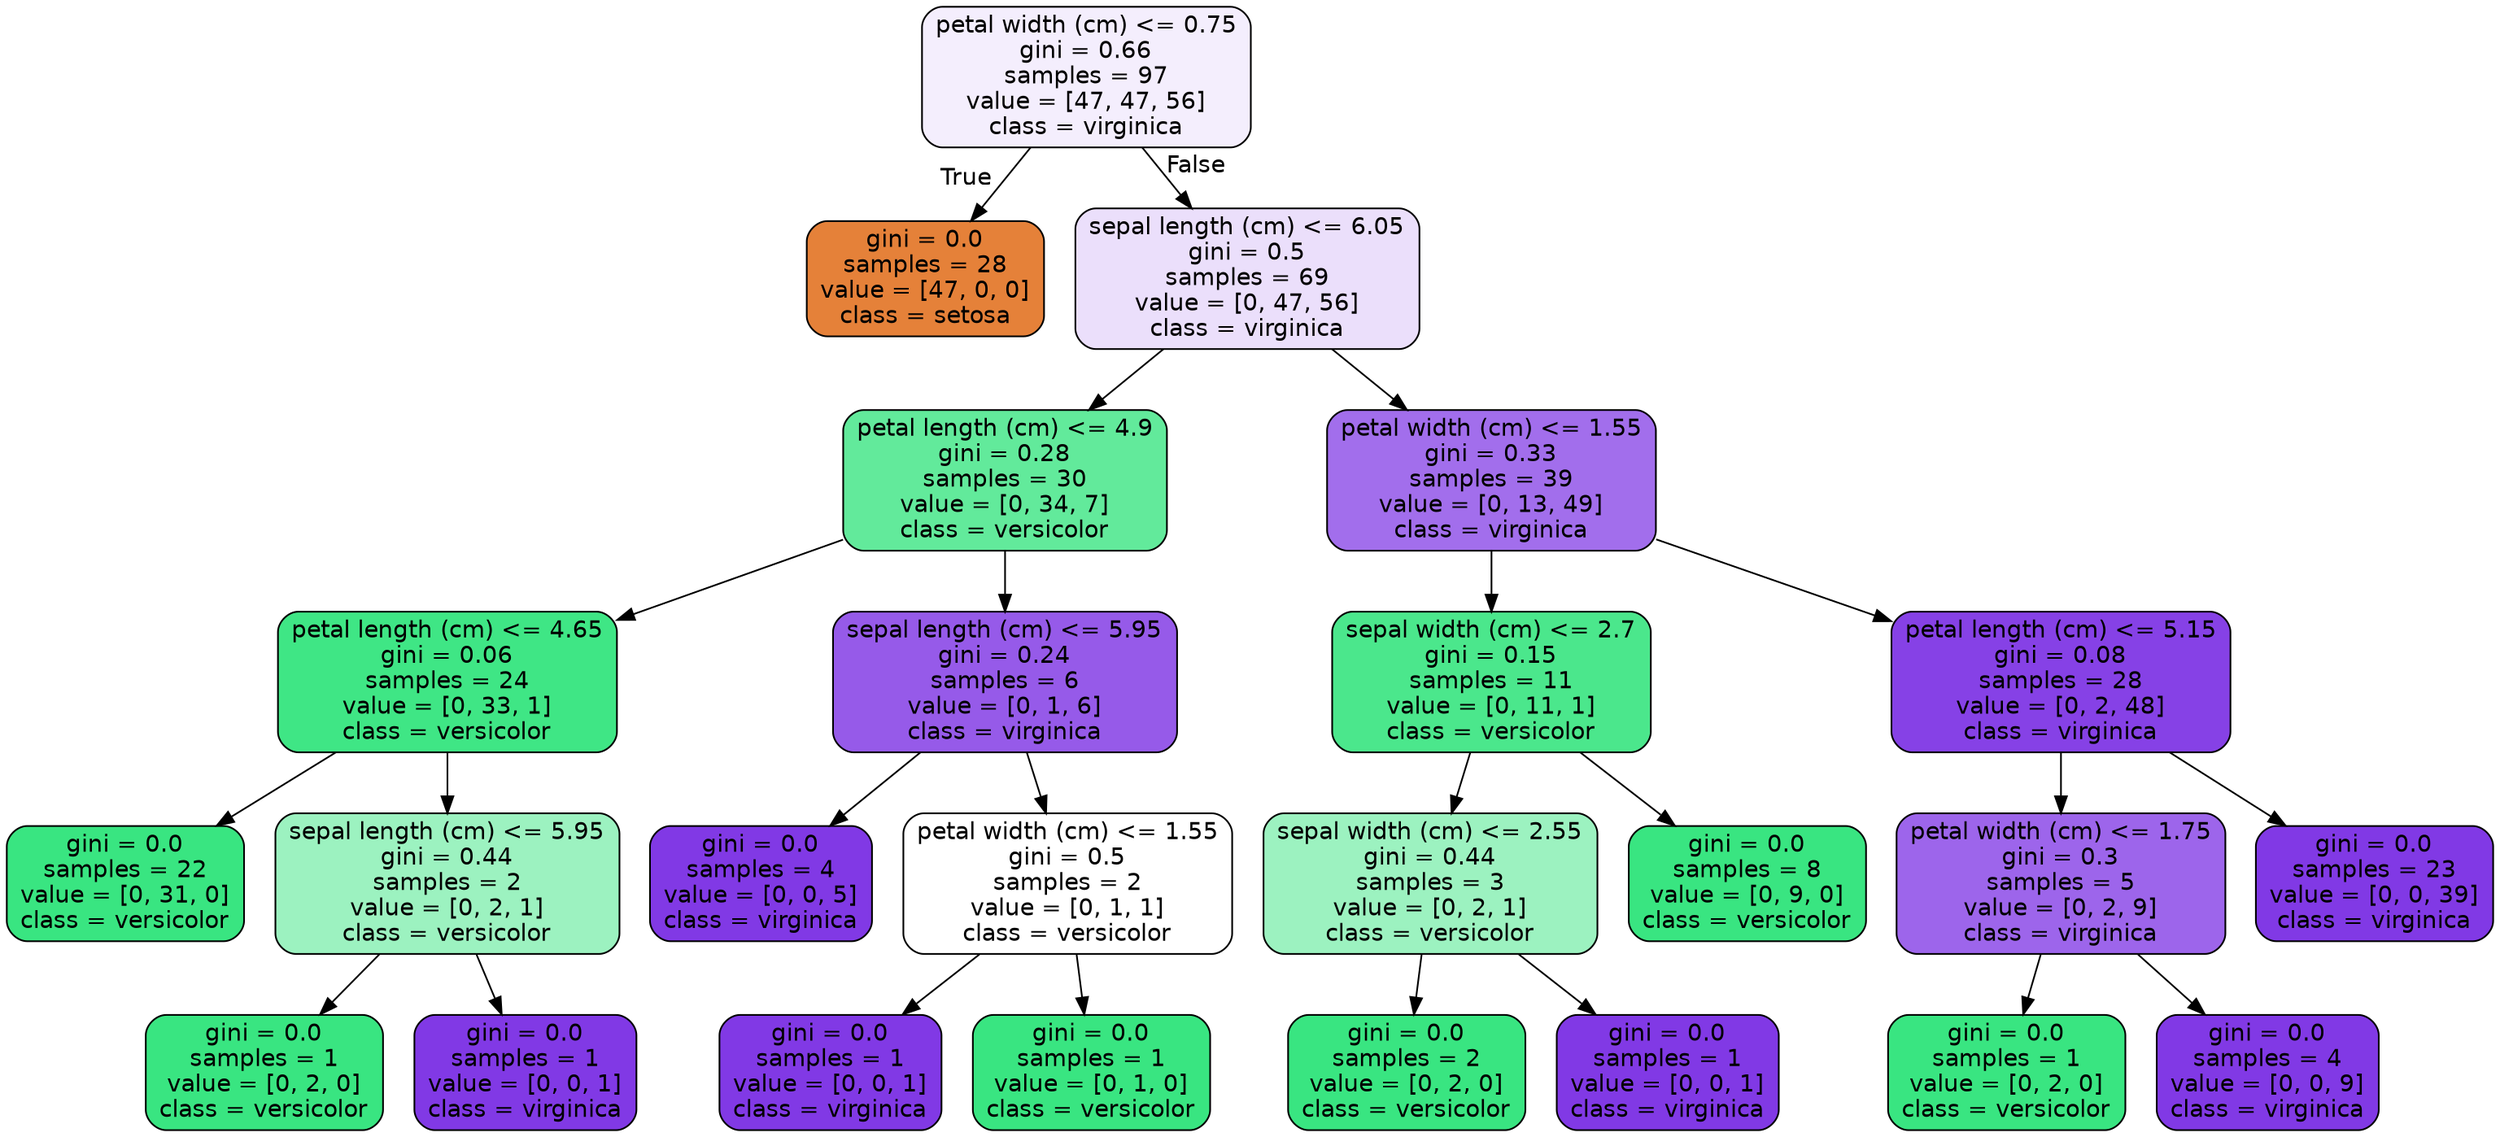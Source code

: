 digraph Tree {
node [shape=box, style="filled, rounded", color="black", fontname=helvetica] ;
edge [fontname=helvetica] ;
0 [label="petal width (cm) <= 0.75\ngini = 0.66\nsamples = 97\nvalue = [47, 47, 56]\nclass = virginica", fillcolor="#f4eefd"] ;
1 [label="gini = 0.0\nsamples = 28\nvalue = [47, 0, 0]\nclass = setosa", fillcolor="#e58139"] ;
0 -> 1 [labeldistance=2.5, labelangle=45, headlabel="True"] ;
2 [label="sepal length (cm) <= 6.05\ngini = 0.5\nsamples = 69\nvalue = [0, 47, 56]\nclass = virginica", fillcolor="#ebdffb"] ;
0 -> 2 [labeldistance=2.5, labelangle=-45, headlabel="False"] ;
3 [label="petal length (cm) <= 4.9\ngini = 0.28\nsamples = 30\nvalue = [0, 34, 7]\nclass = versicolor", fillcolor="#62ea9b"] ;
2 -> 3 ;
4 [label="petal length (cm) <= 4.65\ngini = 0.06\nsamples = 24\nvalue = [0, 33, 1]\nclass = versicolor", fillcolor="#3fe685"] ;
3 -> 4 ;
5 [label="gini = 0.0\nsamples = 22\nvalue = [0, 31, 0]\nclass = versicolor", fillcolor="#39e581"] ;
4 -> 5 ;
6 [label="sepal length (cm) <= 5.95\ngini = 0.44\nsamples = 2\nvalue = [0, 2, 1]\nclass = versicolor", fillcolor="#9cf2c0"] ;
4 -> 6 ;
7 [label="gini = 0.0\nsamples = 1\nvalue = [0, 2, 0]\nclass = versicolor", fillcolor="#39e581"] ;
6 -> 7 ;
8 [label="gini = 0.0\nsamples = 1\nvalue = [0, 0, 1]\nclass = virginica", fillcolor="#8139e5"] ;
6 -> 8 ;
9 [label="sepal length (cm) <= 5.95\ngini = 0.24\nsamples = 6\nvalue = [0, 1, 6]\nclass = virginica", fillcolor="#965ae9"] ;
3 -> 9 ;
10 [label="gini = 0.0\nsamples = 4\nvalue = [0, 0, 5]\nclass = virginica", fillcolor="#8139e5"] ;
9 -> 10 ;
11 [label="petal width (cm) <= 1.55\ngini = 0.5\nsamples = 2\nvalue = [0, 1, 1]\nclass = versicolor", fillcolor="#ffffff"] ;
9 -> 11 ;
12 [label="gini = 0.0\nsamples = 1\nvalue = [0, 0, 1]\nclass = virginica", fillcolor="#8139e5"] ;
11 -> 12 ;
13 [label="gini = 0.0\nsamples = 1\nvalue = [0, 1, 0]\nclass = versicolor", fillcolor="#39e581"] ;
11 -> 13 ;
14 [label="petal width (cm) <= 1.55\ngini = 0.33\nsamples = 39\nvalue = [0, 13, 49]\nclass = virginica", fillcolor="#a26eec"] ;
2 -> 14 ;
15 [label="sepal width (cm) <= 2.7\ngini = 0.15\nsamples = 11\nvalue = [0, 11, 1]\nclass = versicolor", fillcolor="#4be78c"] ;
14 -> 15 ;
16 [label="sepal width (cm) <= 2.55\ngini = 0.44\nsamples = 3\nvalue = [0, 2, 1]\nclass = versicolor", fillcolor="#9cf2c0"] ;
15 -> 16 ;
17 [label="gini = 0.0\nsamples = 2\nvalue = [0, 2, 0]\nclass = versicolor", fillcolor="#39e581"] ;
16 -> 17 ;
18 [label="gini = 0.0\nsamples = 1\nvalue = [0, 0, 1]\nclass = virginica", fillcolor="#8139e5"] ;
16 -> 18 ;
19 [label="gini = 0.0\nsamples = 8\nvalue = [0, 9, 0]\nclass = versicolor", fillcolor="#39e581"] ;
15 -> 19 ;
20 [label="petal length (cm) <= 5.15\ngini = 0.08\nsamples = 28\nvalue = [0, 2, 48]\nclass = virginica", fillcolor="#8641e6"] ;
14 -> 20 ;
21 [label="petal width (cm) <= 1.75\ngini = 0.3\nsamples = 5\nvalue = [0, 2, 9]\nclass = virginica", fillcolor="#9d65eb"] ;
20 -> 21 ;
22 [label="gini = 0.0\nsamples = 1\nvalue = [0, 2, 0]\nclass = versicolor", fillcolor="#39e581"] ;
21 -> 22 ;
23 [label="gini = 0.0\nsamples = 4\nvalue = [0, 0, 9]\nclass = virginica", fillcolor="#8139e5"] ;
21 -> 23 ;
24 [label="gini = 0.0\nsamples = 23\nvalue = [0, 0, 39]\nclass = virginica", fillcolor="#8139e5"] ;
20 -> 24 ;
}